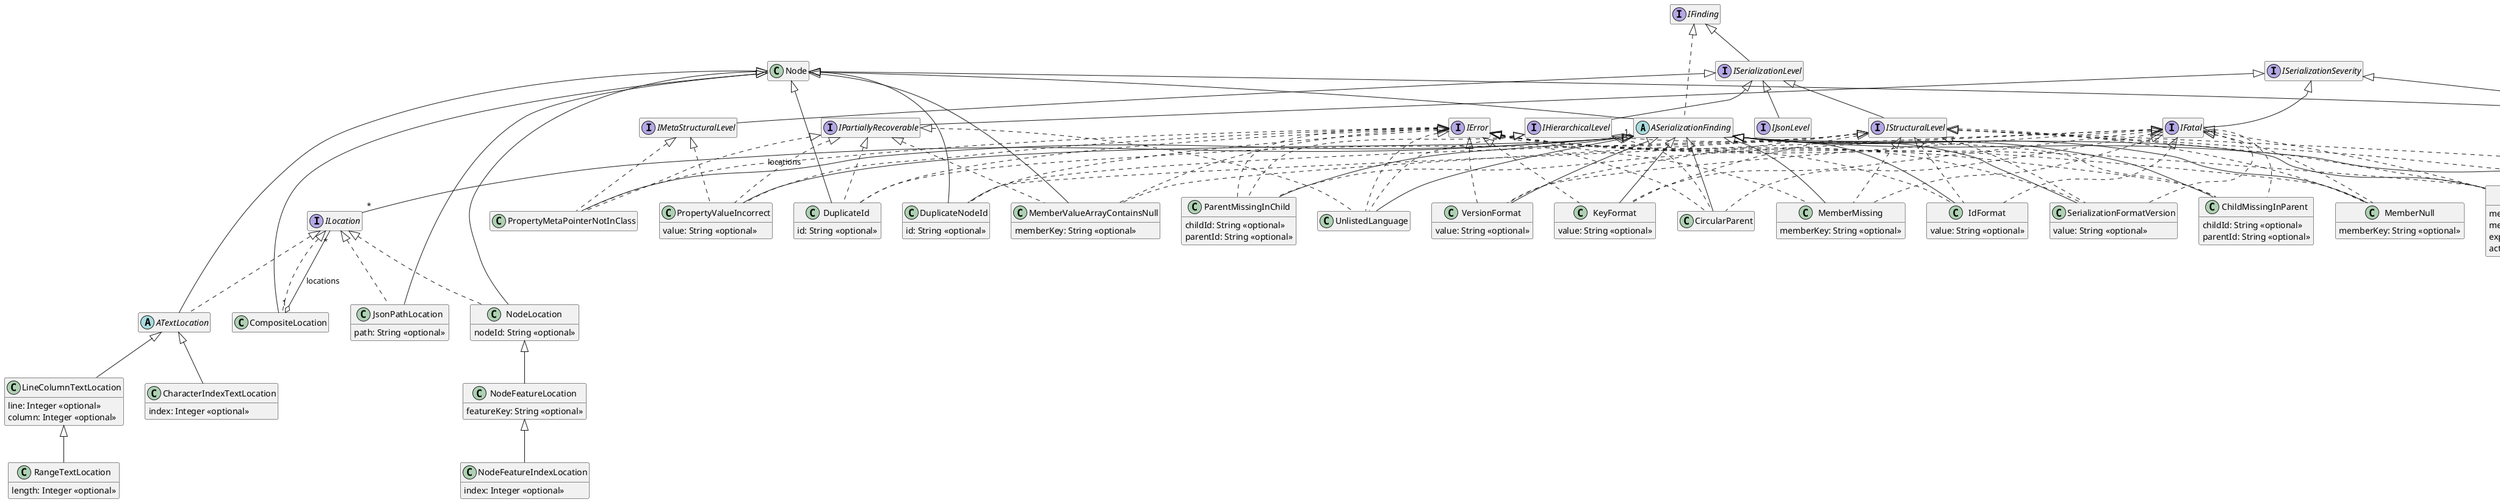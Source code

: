 @startuml
hide empty members

' qualified name: "io.lionweb.serialization.validation"


abstract class ASerializationFinding extends Node implements IFinding

abstract class ATextLocation extends Node implements ILocation

class CharacterIndexTextLocation extends ATextLocation {
  index: Integer <<optional>>
}

class ChildMissingInParent extends ASerializationFinding implements IError, IFatal, IHierarchicalLevel {
  childId: String <<optional>>
  parentId: String <<optional>>
}

class CircularParent extends ASerializationFinding implements IError, IFatal, IHierarchicalLevel

class CompositeLocation extends Node implements ILocation

class DuplicateId extends Node implements IError, IPartiallyRecoverable, IStructuralLevel {
  id: String <<optional>>
}

class DuplicateNodeId extends Node implements IError, IFatal, IStructuralLevel {
  id: String <<optional>>
}

class DuplicateUsedLanguages extends Node implements IFullyRecoverable, IStructuralLevel, IWarning {
  key: String <<optional>>
  version: String <<optional>>
}

interface IFatal extends ISerializationSeverity
interface IFullyRecoverable extends ISerializationSeverity
interface IHierarchicalLevel extends ISerializationLevel
interface IJsonLevel extends ISerializationLevel
interface ILocation
interface IMetaStructuralLevel extends ISerializationLevel
interface IPartiallyRecoverable extends ISerializationSeverity
interface ISerializationLevel extends IFinding
interface ISerializationSeverity
interface IStructuralLevel extends ISerializationLevel
class IdFormat extends ASerializationFinding implements IError, IFatal, IStructuralLevel {
  value: String <<optional>>
}

class JsonPathLocation extends Node implements ILocation {
  path: String <<optional>>
}

class KeyFormat extends ASerializationFinding implements IError, IFatal, IStructuralLevel {
  value: String <<optional>>
}

class LineColumnTextLocation extends ATextLocation {
  line: Integer <<optional>>
  column: Integer <<optional>>
}

class MemberMissing extends ASerializationFinding implements IError, IFatal, IStructuralLevel {
  memberKey: String <<optional>>
}

class MemberNull extends ASerializationFinding implements IError, IFatal, IStructuralLevel {
  memberKey: String <<optional>>
}

class MemberTypeIncorrectError extends ASerializationFinding implements IError, IFatal, IStructuralLevel {
  memberKey: String <<optional>>
  memberValue: String <<optional>>
  expectedMemberType: String <<optional>>
  actualMemberType: String <<optional>>
}

class MemberUnknown extends ASerializationFinding implements IFullyRecoverable, IStructuralLevel, IWarning {
  memberKey: String <<optional>>
  memberValue: String <<optional>>
}

class MemberValueArrayContainsNull extends Node implements IError, IPartiallyRecoverable, IStructuralLevel {
  memberKey: String <<optional>>
}

class NodeFeatureIndexLocation extends NodeFeatureLocation {
  index: Integer <<optional>>
}

class NodeFeatureLocation extends NodeLocation {
  featureKey: String <<optional>>
}

class NodeLocation extends Node implements ILocation {
  nodeId: String <<optional>>
}

class ParentMissingInChild extends ASerializationFinding implements IError, IFatal, IHierarchicalLevel {
  childId: String <<optional>>
  parentId: String <<optional>>
}

class PropertyMetaPointerNotInClass extends ASerializationFinding implements IError, IMetaStructuralLevel, IPartiallyRecoverable

class PropertyValueIncorrect extends ASerializationFinding implements IError, IMetaStructuralLevel, IPartiallyRecoverable {
  value: String <<optional>>
}

class RangeTextLocation extends LineColumnTextLocation {
  length: Integer <<optional>>
}

class SerializationFormatVersion extends ASerializationFinding implements IError, IFatal, IStructuralLevel {
  value: String <<optional>>
}

class UnlistedLanguage extends ASerializationFinding implements IError, IHierarchicalLevel, IPartiallyRecoverable

class VersionFormat extends ASerializationFinding implements IError, IFatal, IStructuralLevel {
  value: String <<optional>>
}



' relations:

ASerializationFinding "1" o-- "*" ILocation: locations




CompositeLocation "1" o-- "*" ILocation: locations

































@enduml
